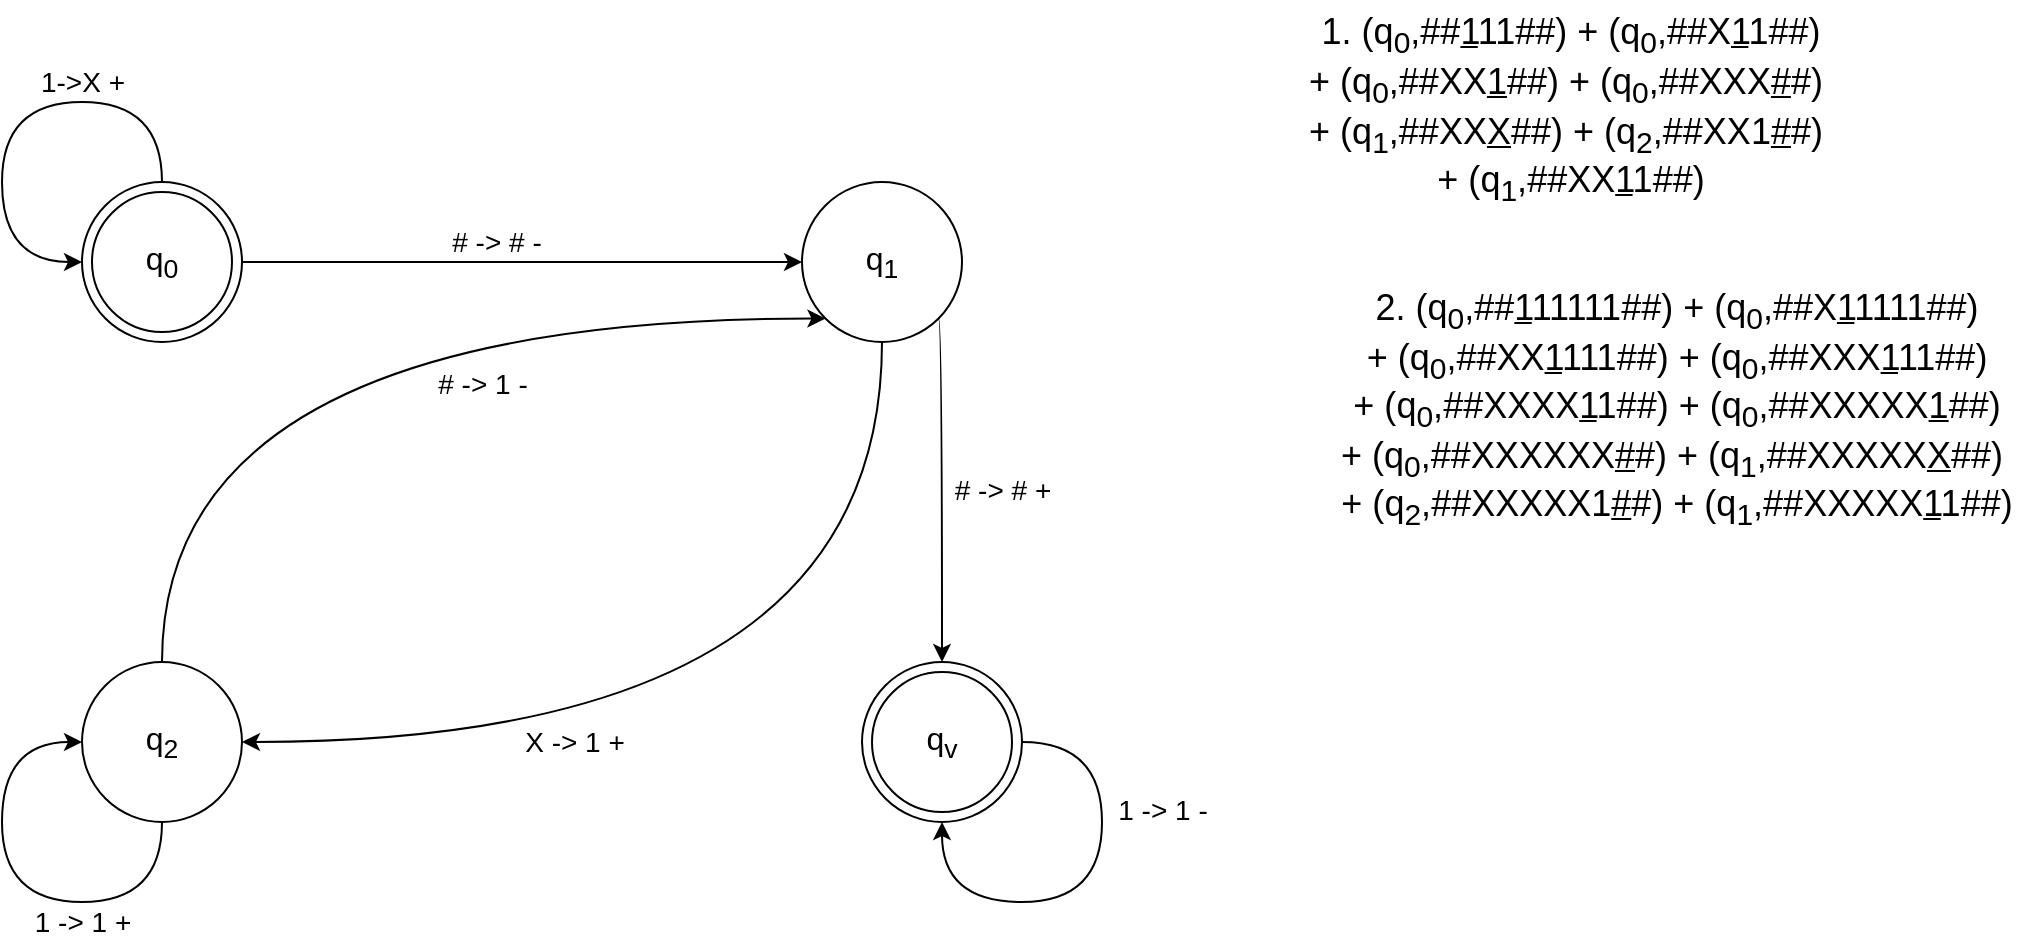 <mxfile version="24.3.1" type="github">
  <diagram name="Page-1" id="9Mrh0RYRGMyYw6FMpJzP">
    <mxGraphModel dx="989" dy="514" grid="0" gridSize="10" guides="1" tooltips="1" connect="1" arrows="1" fold="1" page="1" pageScale="1" pageWidth="850" pageHeight="1100" math="0" shadow="0">
      <root>
        <mxCell id="0" />
        <mxCell id="1" parent="0" />
        <mxCell id="F2bxNRs9cvhMhQYFObHX-5" style="edgeStyle=orthogonalEdgeStyle;rounded=0;orthogonalLoop=1;jettySize=auto;html=1;entryX=0;entryY=0.5;entryDx=0;entryDy=0;" parent="1" source="F2bxNRs9cvhMhQYFObHX-1" target="F2bxNRs9cvhMhQYFObHX-4" edge="1">
          <mxGeometry relative="1" as="geometry" />
        </mxCell>
        <mxCell id="F2bxNRs9cvhMhQYFObHX-14" value="&lt;font style=&quot;font-size: 14px;&quot;&gt;# -&amp;gt; # -&lt;/font&gt;" style="edgeLabel;html=1;align=center;verticalAlign=middle;resizable=0;points=[];" parent="F2bxNRs9cvhMhQYFObHX-5" vertex="1" connectable="0">
          <mxGeometry x="-0.093" y="4" relative="1" as="geometry">
            <mxPoint y="-6" as="offset" />
          </mxGeometry>
        </mxCell>
        <mxCell id="F2bxNRs9cvhMhQYFObHX-1" value="&lt;font style=&quot;font-size: 16px;&quot;&gt;q&lt;sub&gt;0&lt;/sub&gt;&lt;/font&gt;" style="ellipse;whiteSpace=wrap;html=1;aspect=fixed;strokeWidth=1;" parent="1" vertex="1">
          <mxGeometry x="120" y="120" width="80" height="80" as="geometry" />
        </mxCell>
        <mxCell id="F2bxNRs9cvhMhQYFObHX-2" value="&lt;font style=&quot;font-size: 16px;&quot;&gt;q&lt;sub&gt;v&lt;/sub&gt;&lt;/font&gt;" style="ellipse;whiteSpace=wrap;html=1;aspect=fixed;" parent="1" vertex="1">
          <mxGeometry x="510" y="360" width="80" height="80" as="geometry" />
        </mxCell>
        <mxCell id="F2bxNRs9cvhMhQYFObHX-10" style="edgeStyle=orthogonalEdgeStyle;rounded=0;orthogonalLoop=1;jettySize=auto;html=1;exitX=1;exitY=0.5;exitDx=0;exitDy=0;entryX=0.5;entryY=1;entryDx=0;entryDy=0;curved=1;startArrow=classic;startFill=1;endArrow=none;endFill=0;" parent="1" source="F2bxNRs9cvhMhQYFObHX-3" target="F2bxNRs9cvhMhQYFObHX-4" edge="1">
          <mxGeometry relative="1" as="geometry" />
        </mxCell>
        <mxCell id="F2bxNRs9cvhMhQYFObHX-18" value="&lt;font style=&quot;font-size: 14px;&quot;&gt;X -&amp;gt; 1 +&lt;/font&gt;" style="edgeLabel;html=1;align=center;verticalAlign=middle;resizable=0;points=[];" parent="F2bxNRs9cvhMhQYFObHX-10" vertex="1" connectable="0">
          <mxGeometry x="-0.344" y="28" relative="1" as="geometry">
            <mxPoint x="-5" y="28" as="offset" />
          </mxGeometry>
        </mxCell>
        <mxCell id="F2bxNRs9cvhMhQYFObHX-3" value="&lt;font style=&quot;font-size: 16px;&quot;&gt;q&lt;sub&gt;2&lt;/sub&gt;&lt;/font&gt;" style="ellipse;whiteSpace=wrap;html=1;aspect=fixed;" parent="1" vertex="1">
          <mxGeometry x="120" y="360" width="80" height="80" as="geometry" />
        </mxCell>
        <mxCell id="F2bxNRs9cvhMhQYFObHX-6" style="edgeStyle=orthogonalEdgeStyle;rounded=0;orthogonalLoop=1;jettySize=auto;html=1;entryX=0.5;entryY=0;entryDx=0;entryDy=0;exitX=1;exitY=1;exitDx=0;exitDy=0;curved=1;" parent="1" source="F2bxNRs9cvhMhQYFObHX-4" target="F2bxNRs9cvhMhQYFObHX-2" edge="1">
          <mxGeometry relative="1" as="geometry">
            <Array as="points">
              <mxPoint x="550" y="188" />
            </Array>
          </mxGeometry>
        </mxCell>
        <mxCell id="F2bxNRs9cvhMhQYFObHX-15" value="&lt;font style=&quot;font-size: 14px;&quot;&gt;# -&amp;gt; # +&lt;/font&gt;" style="edgeLabel;html=1;align=center;verticalAlign=middle;resizable=0;points=[];" parent="F2bxNRs9cvhMhQYFObHX-6" vertex="1" connectable="0">
          <mxGeometry x="0.037" y="-1" relative="1" as="geometry">
            <mxPoint x="31" y="-3" as="offset" />
          </mxGeometry>
        </mxCell>
        <mxCell id="F2bxNRs9cvhMhQYFObHX-9" style="rounded=0;orthogonalLoop=1;jettySize=auto;html=1;exitX=0;exitY=1;exitDx=0;exitDy=0;entryX=0.5;entryY=0;entryDx=0;entryDy=0;edgeStyle=orthogonalEdgeStyle;curved=1;strokeColor=default;startArrow=classic;startFill=1;endArrow=none;endFill=0;" parent="1" source="F2bxNRs9cvhMhQYFObHX-4" target="F2bxNRs9cvhMhQYFObHX-3" edge="1">
          <mxGeometry relative="1" as="geometry" />
        </mxCell>
        <mxCell id="F2bxNRs9cvhMhQYFObHX-17" value="&lt;font style=&quot;font-size: 14px;&quot;&gt;# -&amp;gt; 1 -&lt;/font&gt;" style="edgeLabel;html=1;align=center;verticalAlign=middle;resizable=0;points=[];" parent="F2bxNRs9cvhMhQYFObHX-9" vertex="1" connectable="0">
          <mxGeometry x="-0.207" y="25" relative="1" as="geometry">
            <mxPoint x="28" y="7" as="offset" />
          </mxGeometry>
        </mxCell>
        <mxCell id="F2bxNRs9cvhMhQYFObHX-4" value="&lt;font style=&quot;font-size: 16px;&quot;&gt;q&lt;sub&gt;1&lt;/sub&gt;&lt;/font&gt;" style="ellipse;whiteSpace=wrap;html=1;aspect=fixed;" parent="1" vertex="1">
          <mxGeometry x="480" y="120" width="80" height="80" as="geometry" />
        </mxCell>
        <mxCell id="F2bxNRs9cvhMhQYFObHX-8" style="edgeStyle=orthogonalEdgeStyle;rounded=0;orthogonalLoop=1;jettySize=auto;html=1;entryX=0;entryY=0.5;entryDx=0;entryDy=0;curved=1;" parent="1" source="F2bxNRs9cvhMhQYFObHX-1" target="F2bxNRs9cvhMhQYFObHX-1" edge="1">
          <mxGeometry relative="1" as="geometry">
            <Array as="points">
              <mxPoint x="160" y="80" />
              <mxPoint x="80" y="80" />
              <mxPoint x="80" y="160" />
            </Array>
          </mxGeometry>
        </mxCell>
        <mxCell id="F2bxNRs9cvhMhQYFObHX-13" value="&lt;font style=&quot;font-size: 14px;&quot;&gt;1-&amp;gt;X +&lt;/font&gt;" style="edgeLabel;html=1;align=center;verticalAlign=middle;resizable=0;points=[];" parent="F2bxNRs9cvhMhQYFObHX-8" vertex="1" connectable="0">
          <mxGeometry x="-0.258" y="4" relative="1" as="geometry">
            <mxPoint x="9" y="-14" as="offset" />
          </mxGeometry>
        </mxCell>
        <mxCell id="F2bxNRs9cvhMhQYFObHX-11" style="edgeStyle=orthogonalEdgeStyle;rounded=0;orthogonalLoop=1;jettySize=auto;html=1;exitX=0.5;exitY=1;exitDx=0;exitDy=0;entryX=0;entryY=0.5;entryDx=0;entryDy=0;curved=1;" parent="1" source="F2bxNRs9cvhMhQYFObHX-3" target="F2bxNRs9cvhMhQYFObHX-3" edge="1">
          <mxGeometry relative="1" as="geometry">
            <Array as="points">
              <mxPoint x="160" y="480" />
              <mxPoint x="80" y="480" />
              <mxPoint x="80" y="400" />
            </Array>
          </mxGeometry>
        </mxCell>
        <mxCell id="F2bxNRs9cvhMhQYFObHX-19" value="&lt;font style=&quot;font-size: 14px;&quot;&gt;1 -&amp;gt; 1 +&lt;/font&gt;" style="edgeLabel;html=1;align=center;verticalAlign=middle;resizable=0;points=[];" parent="F2bxNRs9cvhMhQYFObHX-11" vertex="1" connectable="0">
          <mxGeometry x="0.342" y="-1" relative="1" as="geometry">
            <mxPoint x="39" y="51" as="offset" />
          </mxGeometry>
        </mxCell>
        <mxCell id="F2bxNRs9cvhMhQYFObHX-12" style="edgeStyle=orthogonalEdgeStyle;rounded=0;orthogonalLoop=1;jettySize=auto;html=1;exitX=1;exitY=0.5;exitDx=0;exitDy=0;entryX=0.5;entryY=1;entryDx=0;entryDy=0;curved=1;" parent="1" source="F2bxNRs9cvhMhQYFObHX-2" target="F2bxNRs9cvhMhQYFObHX-2" edge="1">
          <mxGeometry relative="1" as="geometry">
            <Array as="points">
              <mxPoint x="630" y="400" />
              <mxPoint x="630" y="480" />
              <mxPoint x="550" y="480" />
            </Array>
          </mxGeometry>
        </mxCell>
        <mxCell id="F2bxNRs9cvhMhQYFObHX-16" value="&lt;font style=&quot;font-size: 14px;&quot;&gt;1 -&amp;gt; 1 -&lt;/font&gt;" style="edgeLabel;html=1;align=center;verticalAlign=middle;resizable=0;points=[];" parent="F2bxNRs9cvhMhQYFObHX-12" vertex="1" connectable="0">
          <mxGeometry x="-0.383" y="1" relative="1" as="geometry">
            <mxPoint x="29" as="offset" />
          </mxGeometry>
        </mxCell>
        <mxCell id="F2bxNRs9cvhMhQYFObHX-20" value="&lt;font style=&quot;font-size: 18px;&quot;&gt;1. (q&lt;sub style=&quot;&quot;&gt;0&lt;/sub&gt;,##&lt;u style=&quot;&quot;&gt;1&lt;/u&gt;11##) + (q&lt;sub style=&quot;&quot;&gt;0&lt;/sub&gt;,##X&lt;u style=&quot;&quot;&gt;1&lt;/u&gt;1##)&lt;/font&gt;&lt;div style=&quot;font-size: 18px;&quot;&gt;&lt;font style=&quot;font-size: 18px;&quot;&gt;+ (&lt;span style=&quot;background-color: initial;&quot;&gt;q&lt;/span&gt;&lt;sub style=&quot;background-color: initial;&quot;&gt;0&lt;/sub&gt;&lt;span style=&quot;background-color: initial;&quot;&gt;,&lt;/span&gt;&lt;span style=&quot;background-color: initial;&quot;&gt;##XX&lt;/span&gt;&lt;span style=&quot;background-color: initial;&quot;&gt;&lt;u&gt;1&lt;/u&gt;##&lt;/span&gt;&lt;span style=&quot;background-color: initial;&quot;&gt;)&amp;nbsp;&lt;/span&gt;&lt;span style=&quot;background-color: initial;&quot;&gt;+ (&lt;/span&gt;&lt;span style=&quot;background-color: initial;&quot;&gt;q&lt;/span&gt;&lt;span style=&quot;background-color: initial;&quot;&gt;&lt;sub&gt;0&lt;/sub&gt;&lt;/span&gt;&lt;span style=&quot;background-color: initial;&quot;&gt;,&lt;/span&gt;&lt;span style=&quot;background-color: initial;&quot;&gt;##XXX&lt;/span&gt;&lt;span style=&quot;background-color: initial;&quot;&gt;&lt;u&gt;#&lt;/u&gt;#&lt;/span&gt;&lt;span style=&quot;background-color: initial;&quot;&gt;)&amp;nbsp;&lt;/span&gt;&lt;/font&gt;&lt;/div&gt;&lt;div style=&quot;font-size: 18px;&quot;&gt;&lt;font style=&quot;font-size: 18px;&quot;&gt;+ (&lt;span style=&quot;background-color: initial;&quot;&gt;q&lt;/span&gt;&lt;span style=&quot;background-color: initial;&quot;&gt;&lt;sub&gt;1&lt;/sub&gt;&lt;/span&gt;&lt;span style=&quot;background-color: initial;&quot;&gt;,&lt;/span&gt;&lt;span style=&quot;background-color: initial;&quot;&gt;##XX&lt;u&gt;X&lt;/u&gt;&lt;/span&gt;&lt;span style=&quot;background-color: initial;&quot;&gt;##&lt;/span&gt;&lt;span style=&quot;background-color: initial;&quot;&gt;)&amp;nbsp;&lt;/span&gt;&lt;span style=&quot;background-color: initial;&quot;&gt;+ (&lt;/span&gt;&lt;span style=&quot;background-color: initial;&quot;&gt;q&lt;/span&gt;&lt;span style=&quot;background-color: initial;&quot;&gt;&lt;sub&gt;2&lt;/sub&gt;&lt;/span&gt;&lt;span style=&quot;background-color: initial;&quot;&gt;,&lt;/span&gt;&lt;span style=&quot;background-color: initial;&quot;&gt;##XX1&lt;/span&gt;&lt;span style=&quot;background-color: initial;&quot;&gt;&lt;u&gt;#&lt;/u&gt;#&lt;/span&gt;&lt;span style=&quot;background-color: initial;&quot;&gt;)&amp;nbsp;&lt;/span&gt;&lt;/font&gt;&lt;/div&gt;&lt;div style=&quot;font-size: 18px;&quot;&gt;&lt;font style=&quot;font-size: 18px;&quot;&gt;&lt;span style=&quot;background-color: initial;&quot;&gt;+ (&lt;/span&gt;&lt;span style=&quot;background-color: initial;&quot;&gt;q&lt;/span&gt;&lt;span style=&quot;background-color: initial;&quot;&gt;&lt;sub&gt;1&lt;/sub&gt;&lt;/span&gt;&lt;span style=&quot;background-color: initial;&quot;&gt;,&lt;/span&gt;&lt;span style=&quot;background-color: initial;&quot;&gt;##XX&lt;u&gt;1&lt;/u&gt;1&lt;/span&gt;&lt;span style=&quot;background-color: initial;&quot;&gt;##&lt;/span&gt;&lt;span style=&quot;background-color: initial;&quot;&gt;)&lt;/span&gt;&lt;/font&gt;&lt;/div&gt;" style="text;html=1;align=center;verticalAlign=middle;resizable=0;points=[];autosize=1;strokeColor=none;fillColor=none;" parent="1" vertex="1">
          <mxGeometry x="719" y="29" width="290" height="110" as="geometry" />
        </mxCell>
        <mxCell id="F2bxNRs9cvhMhQYFObHX-25" value="&lt;font style=&quot;font-size: 18px;&quot;&gt;2. (q&lt;sub&gt;0&lt;/sub&gt;,##&lt;u&gt;1&lt;/u&gt;11111##) + (q&lt;sub&gt;0&lt;/sub&gt;,##X&lt;u&gt;1&lt;/u&gt;1111##)&lt;/font&gt;&lt;div style=&quot;font-size: 18px;&quot;&gt;+ (&lt;span style=&quot;background-color: initial;&quot;&gt;q&lt;/span&gt;&lt;sub style=&quot;background-color: initial;&quot;&gt;0&lt;/sub&gt;&lt;span style=&quot;background-color: initial;&quot;&gt;,&lt;/span&gt;&lt;span style=&quot;background-color: initial;&quot;&gt;##XX&lt;/span&gt;&lt;span style=&quot;background-color: initial;&quot;&gt;&lt;u&gt;1&lt;/u&gt;111##&lt;/span&gt;&lt;span style=&quot;background-color: initial;&quot;&gt;)&amp;nbsp;&lt;/span&gt;&lt;span style=&quot;background-color: initial;&quot;&gt;+ (&lt;/span&gt;&lt;span style=&quot;background-color: initial;&quot;&gt;q&lt;/span&gt;&lt;span style=&quot;background-color: initial;&quot;&gt;&lt;sub&gt;0&lt;/sub&gt;&lt;/span&gt;&lt;span style=&quot;background-color: initial;&quot;&gt;,&lt;/span&gt;&lt;span style=&quot;background-color: initial;&quot;&gt;##XXX&lt;u&gt;1&lt;/u&gt;11##&lt;/span&gt;&lt;span style=&quot;background-color: initial;&quot;&gt;)&lt;/span&gt;&lt;/div&gt;&lt;div style=&quot;font-size: 18px;&quot;&gt;&lt;span style=&quot;background-color: initial;&quot;&gt;+ (&lt;/span&gt;&lt;span style=&quot;background-color: initial;&quot;&gt;q&lt;/span&gt;&lt;span style=&quot;background-color: initial;&quot;&gt;&lt;sub&gt;0&lt;/sub&gt;&lt;/span&gt;&lt;span style=&quot;background-color: initial;&quot;&gt;,&lt;/span&gt;&lt;span style=&quot;background-color: initial;&quot;&gt;##XXXX&lt;u&gt;1&lt;/u&gt;1##&lt;/span&gt;&lt;span style=&quot;background-color: initial;&quot;&gt;)&amp;nbsp;&lt;/span&gt;&lt;span style=&quot;background-color: initial;&quot;&gt;+ (&lt;/span&gt;&lt;span style=&quot;background-color: initial;&quot;&gt;q&lt;/span&gt;&lt;span style=&quot;background-color: initial;&quot;&gt;&lt;sub&gt;0&lt;/sub&gt;&lt;/span&gt;&lt;span style=&quot;background-color: initial;&quot;&gt;,&lt;/span&gt;&lt;span style=&quot;background-color: initial;&quot;&gt;##XXXXX&lt;u&gt;1&lt;/u&gt;##&lt;/span&gt;&lt;span style=&quot;background-color: initial;&quot;&gt;)&lt;/span&gt;&lt;/div&gt;&lt;div style=&quot;font-size: 18px;&quot;&gt;&lt;span style=&quot;background-color: initial;&quot;&gt;+ (&lt;/span&gt;&lt;span style=&quot;background-color: initial;&quot;&gt;q&lt;/span&gt;&lt;span style=&quot;background-color: initial;&quot;&gt;&lt;sub&gt;0&lt;/sub&gt;&lt;/span&gt;&lt;span style=&quot;background-color: initial;&quot;&gt;,&lt;/span&gt;&lt;span style=&quot;background-color: initial;&quot;&gt;##XXXXXX&lt;u&gt;#&lt;/u&gt;#&lt;/span&gt;&lt;span style=&quot;background-color: initial;&quot;&gt;)&amp;nbsp;&lt;/span&gt;&lt;span style=&quot;background-color: initial;&quot;&gt;+ (&lt;/span&gt;&lt;span style=&quot;background-color: initial;&quot;&gt;q&lt;/span&gt;&lt;span style=&quot;background-color: initial;&quot;&gt;&lt;sub&gt;1&lt;/sub&gt;&lt;/span&gt;&lt;span style=&quot;background-color: initial;&quot;&gt;,&lt;/span&gt;&lt;span style=&quot;background-color: initial;&quot;&gt;##XXXXX&lt;u&gt;X&lt;/u&gt;&lt;/span&gt;&lt;span style=&quot;background-color: initial;&quot;&gt;##&lt;/span&gt;&lt;span style=&quot;background-color: initial;&quot;&gt;)&amp;nbsp;&lt;/span&gt;&lt;/div&gt;&lt;div style=&quot;font-size: 18px;&quot;&gt;&lt;span style=&quot;background-color: initial;&quot;&gt;+ (&lt;/span&gt;&lt;span style=&quot;background-color: initial;&quot;&gt;q&lt;/span&gt;&lt;span style=&quot;background-color: initial;&quot;&gt;&lt;sub&gt;2&lt;/sub&gt;&lt;/span&gt;&lt;span style=&quot;background-color: initial;&quot;&gt;,&lt;/span&gt;&lt;span style=&quot;background-color: initial;&quot;&gt;##XXXXX1&lt;/span&gt;&lt;span style=&quot;background-color: initial;&quot;&gt;&lt;u&gt;#&lt;/u&gt;#&lt;/span&gt;&lt;span style=&quot;background-color: initial;&quot;&gt;)&amp;nbsp;&lt;/span&gt;&lt;span style=&quot;background-color: initial;&quot;&gt;+ (&lt;/span&gt;&lt;span style=&quot;background-color: initial;&quot;&gt;q&lt;/span&gt;&lt;span style=&quot;background-color: initial;&quot;&gt;&lt;sub&gt;1&lt;/sub&gt;&lt;/span&gt;&lt;span style=&quot;background-color: initial;&quot;&gt;,&lt;/span&gt;&lt;span style=&quot;background-color: initial;&quot;&gt;##XXXXX&lt;u&gt;1&lt;/u&gt;1&lt;/span&gt;&lt;span style=&quot;background-color: initial;&quot;&gt;##&lt;/span&gt;&lt;span style=&quot;background-color: initial;&quot;&gt;)&lt;/span&gt;&lt;/div&gt;" style="text;html=1;align=center;verticalAlign=middle;resizable=0;points=[];autosize=1;strokeColor=none;fillColor=none;" parent="1" vertex="1">
          <mxGeometry x="737" y="164" width="360" height="140" as="geometry" />
        </mxCell>
        <mxCell id="KSyudf0FfzjfrPfj-tIk-1" value="" style="ellipse;whiteSpace=wrap;html=1;aspect=fixed;fillColor=none;" vertex="1" parent="1">
          <mxGeometry x="515" y="365" width="70" height="70" as="geometry" />
        </mxCell>
        <mxCell id="KSyudf0FfzjfrPfj-tIk-2" value="" style="ellipse;whiteSpace=wrap;html=1;aspect=fixed;fillColor=none;" vertex="1" parent="1">
          <mxGeometry x="125" y="125" width="70" height="70" as="geometry" />
        </mxCell>
      </root>
    </mxGraphModel>
  </diagram>
</mxfile>

